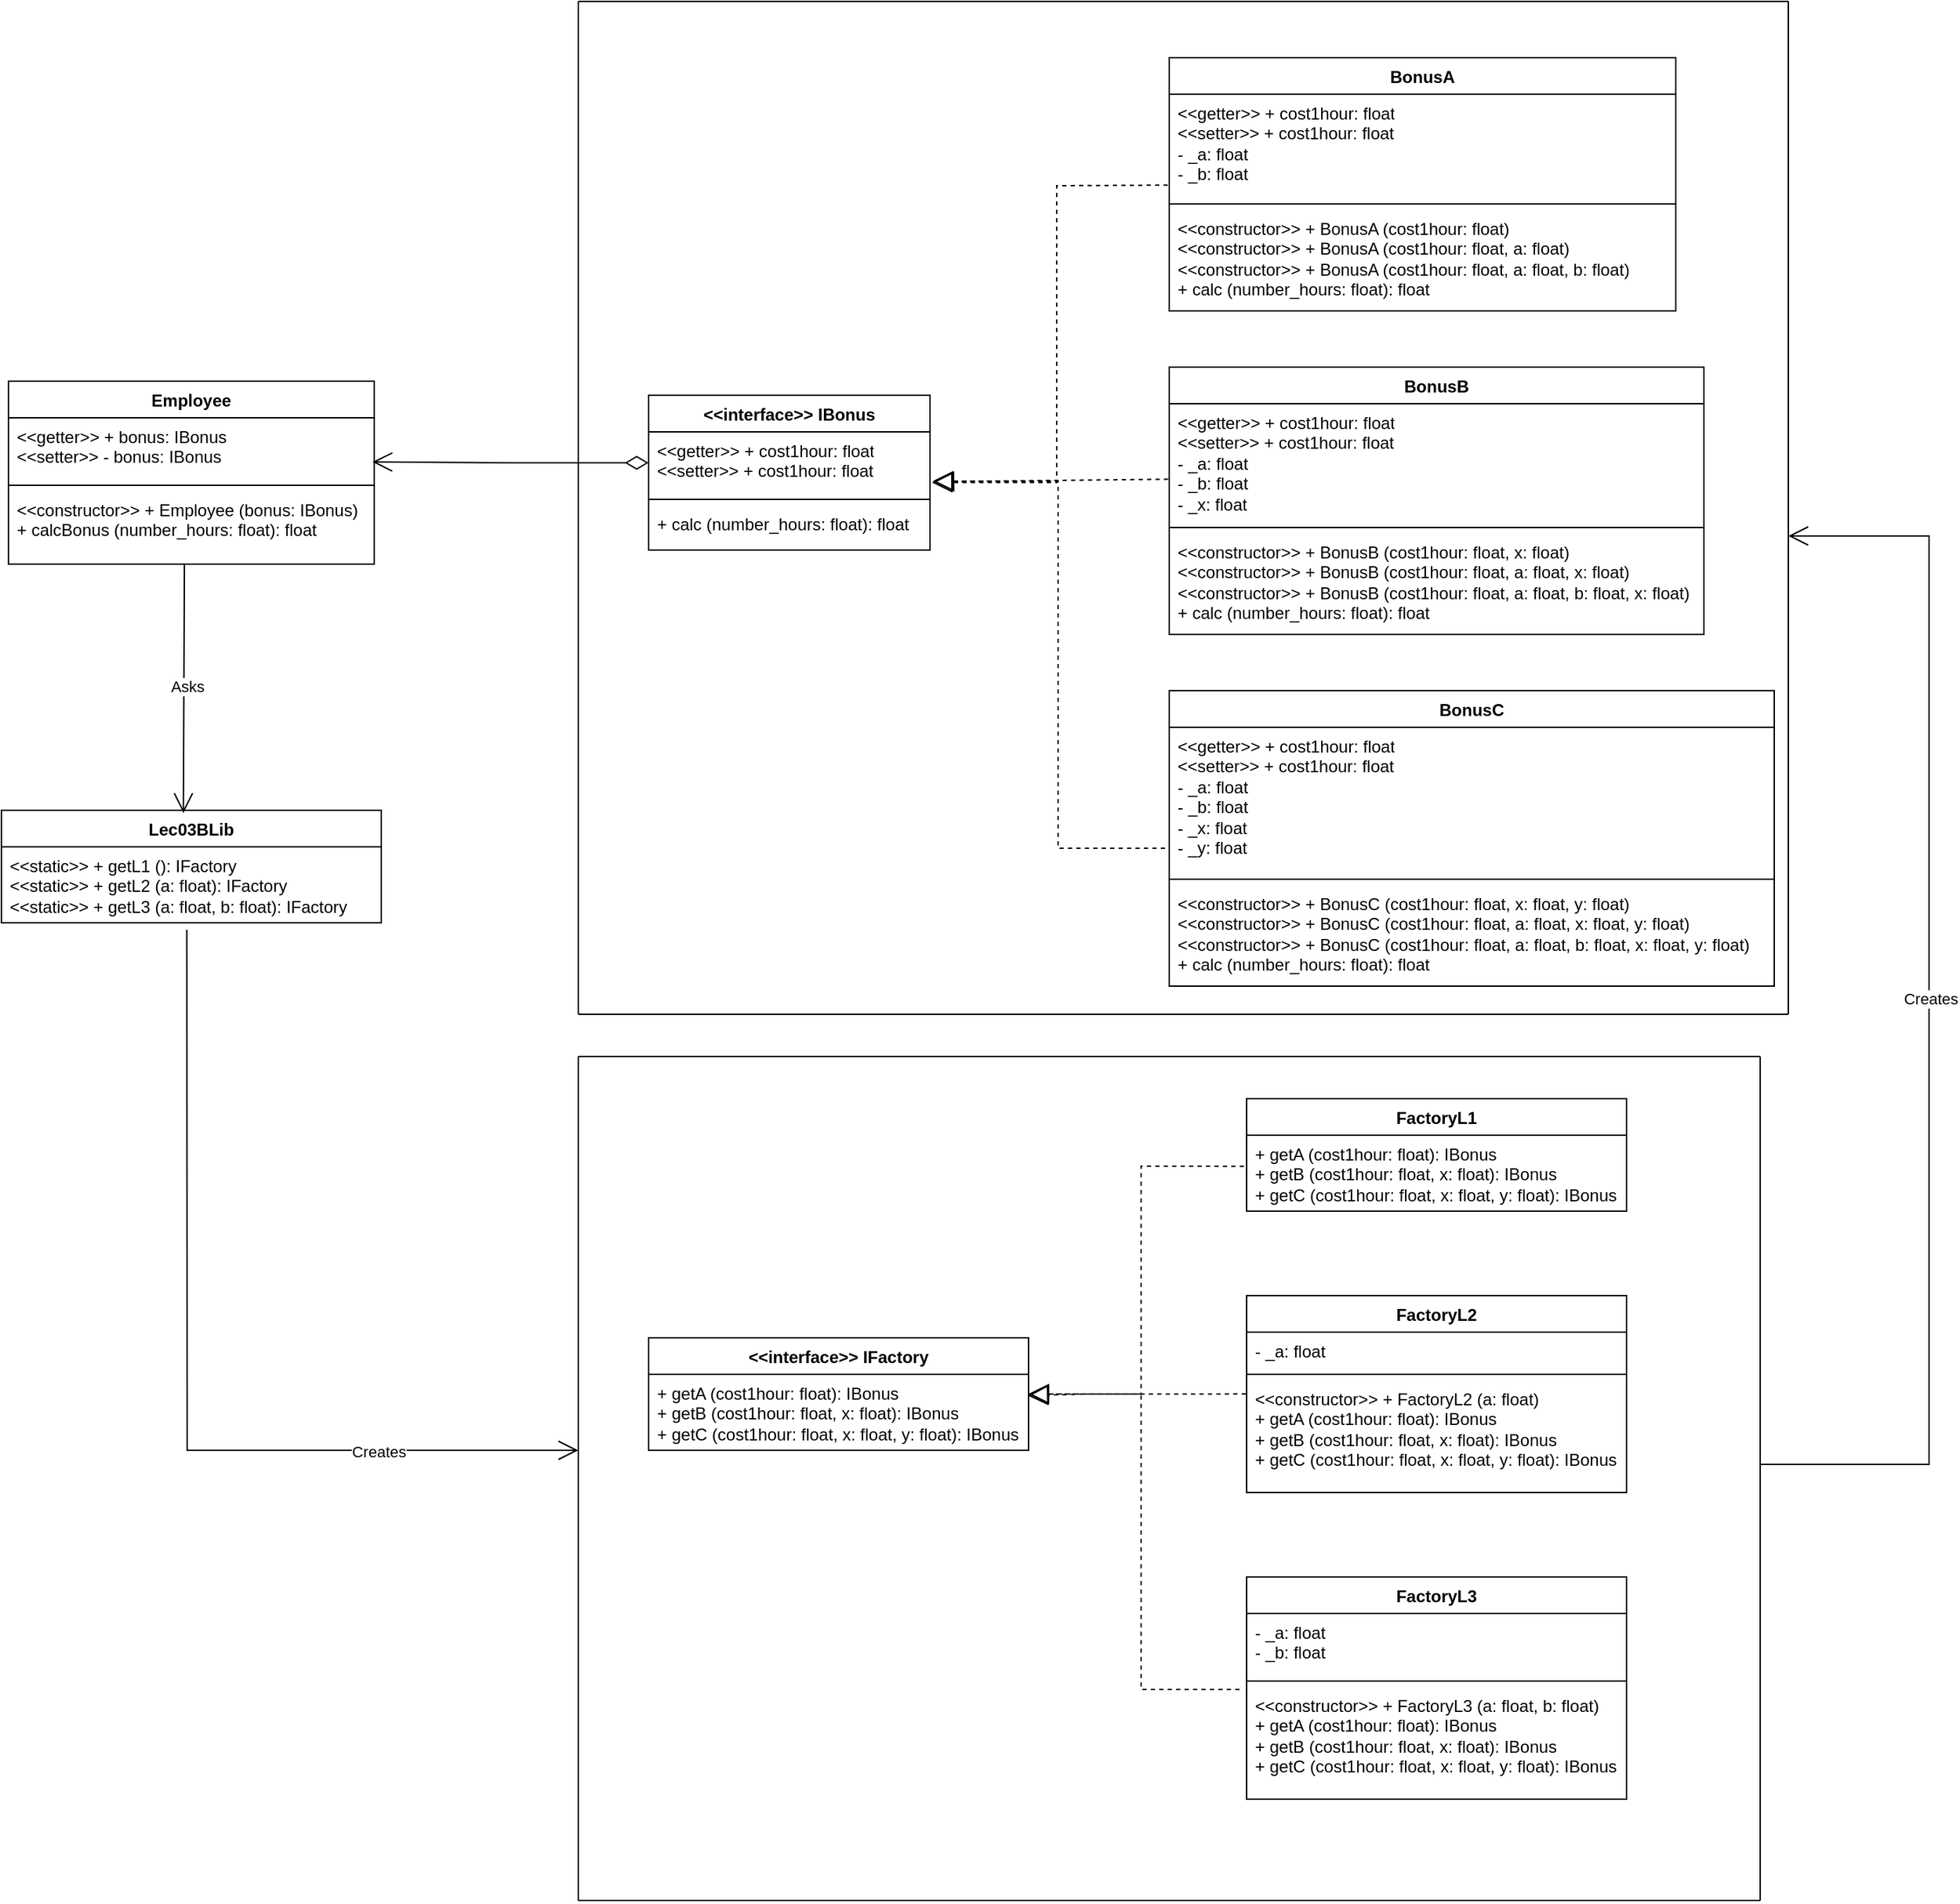 <mxfile version="24.7.17">
  <diagram name="Страница — 1" id="p5J5hyuts3rzbcEHx-x5">
    <mxGraphModel dx="2977" dy="878" grid="1" gridSize="10" guides="1" tooltips="1" connect="1" arrows="1" fold="1" page="1" pageScale="1" pageWidth="827" pageHeight="1169" math="0" shadow="0">
      <root>
        <mxCell id="0" />
        <mxCell id="1" parent="0" />
        <mxCell id="SpYZrqXkeBf5EiIH25qF-13" value="&amp;lt;&amp;lt;interface&amp;gt;&amp;gt; IBonus" style="swimlane;fontStyle=1;align=center;verticalAlign=top;childLayout=stackLayout;horizontal=1;startSize=26;horizontalStack=0;resizeParent=1;resizeParentMax=0;resizeLast=0;collapsible=1;marginBottom=0;whiteSpace=wrap;html=1;" vertex="1" parent="1">
          <mxGeometry x="10" y="290" width="200" height="110" as="geometry" />
        </mxCell>
        <mxCell id="SpYZrqXkeBf5EiIH25qF-14" value="&amp;lt;&amp;lt;getter&amp;gt;&amp;gt; + cost1hour: float&lt;div&gt;&lt;div&gt;&amp;lt;&amp;lt;setter&amp;gt;&amp;gt; + cost1hour: float&lt;/div&gt;&lt;/div&gt;" style="text;strokeColor=none;fillColor=none;align=left;verticalAlign=top;spacingLeft=4;spacingRight=4;overflow=hidden;rotatable=0;points=[[0,0.5],[1,0.5]];portConstraint=eastwest;whiteSpace=wrap;html=1;" vertex="1" parent="SpYZrqXkeBf5EiIH25qF-13">
          <mxGeometry y="26" width="200" height="44" as="geometry" />
        </mxCell>
        <mxCell id="SpYZrqXkeBf5EiIH25qF-15" value="" style="line;strokeWidth=1;fillColor=none;align=left;verticalAlign=middle;spacingTop=-1;spacingLeft=3;spacingRight=3;rotatable=0;labelPosition=right;points=[];portConstraint=eastwest;strokeColor=inherit;" vertex="1" parent="SpYZrqXkeBf5EiIH25qF-13">
          <mxGeometry y="70" width="200" height="8" as="geometry" />
        </mxCell>
        <mxCell id="SpYZrqXkeBf5EiIH25qF-16" value="+&amp;nbsp;calc (number_hours: float): float" style="text;strokeColor=none;fillColor=none;align=left;verticalAlign=top;spacingLeft=4;spacingRight=4;overflow=hidden;rotatable=0;points=[[0,0.5],[1,0.5]];portConstraint=eastwest;whiteSpace=wrap;html=1;" vertex="1" parent="SpYZrqXkeBf5EiIH25qF-13">
          <mxGeometry y="78" width="200" height="32" as="geometry" />
        </mxCell>
        <mxCell id="SpYZrqXkeBf5EiIH25qF-17" value="BonusA" style="swimlane;fontStyle=1;align=center;verticalAlign=top;childLayout=stackLayout;horizontal=1;startSize=26;horizontalStack=0;resizeParent=1;resizeParentMax=0;resizeLast=0;collapsible=1;marginBottom=0;whiteSpace=wrap;html=1;" vertex="1" parent="1">
          <mxGeometry x="380" y="50" width="360" height="180" as="geometry" />
        </mxCell>
        <mxCell id="SpYZrqXkeBf5EiIH25qF-18" value="&amp;lt;&amp;lt;getter&amp;gt;&amp;gt; + cost1hour: float&lt;div&gt;&amp;lt;&amp;lt;setter&amp;gt;&amp;gt; + cost1hour: float&lt;/div&gt;&lt;div&gt;- _a: float&lt;/div&gt;&lt;div&gt;- _b: float&lt;/div&gt;" style="text;strokeColor=none;fillColor=none;align=left;verticalAlign=top;spacingLeft=4;spacingRight=4;overflow=hidden;rotatable=0;points=[[0,0.5],[1,0.5]];portConstraint=eastwest;whiteSpace=wrap;html=1;" vertex="1" parent="SpYZrqXkeBf5EiIH25qF-17">
          <mxGeometry y="26" width="360" height="74" as="geometry" />
        </mxCell>
        <mxCell id="SpYZrqXkeBf5EiIH25qF-19" value="" style="line;strokeWidth=1;fillColor=none;align=left;verticalAlign=middle;spacingTop=-1;spacingLeft=3;spacingRight=3;rotatable=0;labelPosition=right;points=[];portConstraint=eastwest;strokeColor=inherit;" vertex="1" parent="SpYZrqXkeBf5EiIH25qF-17">
          <mxGeometry y="100" width="360" height="8" as="geometry" />
        </mxCell>
        <mxCell id="SpYZrqXkeBf5EiIH25qF-20" value="&amp;lt;&amp;lt;constructor&amp;gt;&amp;gt; + BonusA (cost1hour: float)&lt;div&gt;&amp;lt;&amp;lt;constructor&amp;gt;&amp;gt; + BonusA (cost1hour: float, a: float)&lt;/div&gt;&lt;div&gt;&amp;lt;&amp;lt;constructor&amp;gt;&amp;gt; + BonusA (cost1hour: float, a: float, b: float)&lt;/div&gt;&lt;div&gt;+ calc (number_hours: float): float&lt;/div&gt;" style="text;strokeColor=none;fillColor=none;align=left;verticalAlign=top;spacingLeft=4;spacingRight=4;overflow=hidden;rotatable=0;points=[[0,0.5],[1,0.5]];portConstraint=eastwest;whiteSpace=wrap;html=1;" vertex="1" parent="SpYZrqXkeBf5EiIH25qF-17">
          <mxGeometry y="108" width="360" height="72" as="geometry" />
        </mxCell>
        <mxCell id="SpYZrqXkeBf5EiIH25qF-21" value="BonusB" style="swimlane;fontStyle=1;align=center;verticalAlign=top;childLayout=stackLayout;horizontal=1;startSize=26;horizontalStack=0;resizeParent=1;resizeParentMax=0;resizeLast=0;collapsible=1;marginBottom=0;whiteSpace=wrap;html=1;" vertex="1" parent="1">
          <mxGeometry x="380" y="270" width="380" height="190" as="geometry" />
        </mxCell>
        <mxCell id="SpYZrqXkeBf5EiIH25qF-22" value="&amp;lt;&amp;lt;getter&amp;gt;&amp;gt; + cost1hour: float&lt;div&gt;&amp;lt;&amp;lt;setter&amp;gt;&amp;gt; + cost1hour: float&lt;/div&gt;&lt;div&gt;- _a: float&lt;/div&gt;&lt;div&gt;- _b: float&lt;/div&gt;&lt;div&gt;- _x: float&lt;/div&gt;" style="text;strokeColor=none;fillColor=none;align=left;verticalAlign=top;spacingLeft=4;spacingRight=4;overflow=hidden;rotatable=0;points=[[0,0.5],[1,0.5]];portConstraint=eastwest;whiteSpace=wrap;html=1;" vertex="1" parent="SpYZrqXkeBf5EiIH25qF-21">
          <mxGeometry y="26" width="380" height="84" as="geometry" />
        </mxCell>
        <mxCell id="SpYZrqXkeBf5EiIH25qF-23" value="" style="line;strokeWidth=1;fillColor=none;align=left;verticalAlign=middle;spacingTop=-1;spacingLeft=3;spacingRight=3;rotatable=0;labelPosition=right;points=[];portConstraint=eastwest;strokeColor=inherit;" vertex="1" parent="SpYZrqXkeBf5EiIH25qF-21">
          <mxGeometry y="110" width="380" height="8" as="geometry" />
        </mxCell>
        <mxCell id="SpYZrqXkeBf5EiIH25qF-24" value="&amp;lt;&amp;lt;constructor&amp;gt;&amp;gt; + BonusB (cost1hour: float, x: float)&lt;div&gt;&amp;lt;&amp;lt;constructor&amp;gt;&amp;gt; + BonusB (cost1hour: float, a: float, x: float)&lt;/div&gt;&lt;div&gt;&amp;lt;&amp;lt;constructor&amp;gt;&amp;gt; + BonusB (cost1hour: float, a: float, b: float, x: float)&lt;/div&gt;&lt;div&gt;+ calc (number_hours: float): float&lt;/div&gt;" style="text;strokeColor=none;fillColor=none;align=left;verticalAlign=top;spacingLeft=4;spacingRight=4;overflow=hidden;rotatable=0;points=[[0,0.5],[1,0.5]];portConstraint=eastwest;whiteSpace=wrap;html=1;" vertex="1" parent="SpYZrqXkeBf5EiIH25qF-21">
          <mxGeometry y="118" width="380" height="72" as="geometry" />
        </mxCell>
        <mxCell id="SpYZrqXkeBf5EiIH25qF-25" value="BonusC" style="swimlane;fontStyle=1;align=center;verticalAlign=top;childLayout=stackLayout;horizontal=1;startSize=26;horizontalStack=0;resizeParent=1;resizeParentMax=0;resizeLast=0;collapsible=1;marginBottom=0;whiteSpace=wrap;html=1;" vertex="1" parent="1">
          <mxGeometry x="380" y="500" width="430" height="210" as="geometry" />
        </mxCell>
        <mxCell id="SpYZrqXkeBf5EiIH25qF-89" value="" style="endArrow=none;html=1;rounded=0;" edge="1" parent="SpYZrqXkeBf5EiIH25qF-25">
          <mxGeometry width="50" height="50" relative="1" as="geometry">
            <mxPoint x="440" y="-490" as="sourcePoint" />
            <mxPoint x="440" y="230" as="targetPoint" />
          </mxGeometry>
        </mxCell>
        <mxCell id="SpYZrqXkeBf5EiIH25qF-26" value="&amp;lt;&amp;lt;getter&amp;gt;&amp;gt; + cost1hour: float&lt;div&gt;&amp;lt;&amp;lt;setter&amp;gt;&amp;gt; + cost1hour: float&lt;/div&gt;&lt;div&gt;- _a: float&lt;/div&gt;&lt;div&gt;- _b: float&lt;/div&gt;&lt;div&gt;- _x: float&lt;/div&gt;&lt;div&gt;- _y: float&lt;/div&gt;" style="text;strokeColor=none;fillColor=none;align=left;verticalAlign=top;spacingLeft=4;spacingRight=4;overflow=hidden;rotatable=0;points=[[0,0.5],[1,0.5]];portConstraint=eastwest;whiteSpace=wrap;html=1;" vertex="1" parent="SpYZrqXkeBf5EiIH25qF-25">
          <mxGeometry y="26" width="430" height="104" as="geometry" />
        </mxCell>
        <mxCell id="SpYZrqXkeBf5EiIH25qF-27" value="" style="line;strokeWidth=1;fillColor=none;align=left;verticalAlign=middle;spacingTop=-1;spacingLeft=3;spacingRight=3;rotatable=0;labelPosition=right;points=[];portConstraint=eastwest;strokeColor=inherit;" vertex="1" parent="SpYZrqXkeBf5EiIH25qF-25">
          <mxGeometry y="130" width="430" height="8" as="geometry" />
        </mxCell>
        <mxCell id="SpYZrqXkeBf5EiIH25qF-28" value="&amp;lt;&amp;lt;constructor&amp;gt;&amp;gt; + BonusC (cost1hour: float, x: float, y: float)&lt;div&gt;&amp;lt;&amp;lt;constructor&amp;gt;&amp;gt; + BonusC (cost1hour: float, a: float, x: float, y: float)&lt;/div&gt;&lt;div&gt;&amp;lt;&amp;lt;constructor&amp;gt;&amp;gt; + BonusC (cost1hour: float, a: float, b: float, x: float, y: float)&lt;/div&gt;&lt;div&gt;+ calc (number_hours: float): float&lt;/div&gt;" style="text;strokeColor=none;fillColor=none;align=left;verticalAlign=top;spacingLeft=4;spacingRight=4;overflow=hidden;rotatable=0;points=[[0,0.5],[1,0.5]];portConstraint=eastwest;whiteSpace=wrap;html=1;" vertex="1" parent="SpYZrqXkeBf5EiIH25qF-25">
          <mxGeometry y="138" width="430" height="72" as="geometry" />
        </mxCell>
        <mxCell id="SpYZrqXkeBf5EiIH25qF-37" value="&amp;lt;&amp;lt;interface&amp;gt;&amp;gt; IFactory" style="swimlane;fontStyle=1;align=center;verticalAlign=top;childLayout=stackLayout;horizontal=1;startSize=26;horizontalStack=0;resizeParent=1;resizeParentMax=0;resizeLast=0;collapsible=1;marginBottom=0;whiteSpace=wrap;html=1;" vertex="1" parent="1">
          <mxGeometry x="10" y="960" width="270" height="80" as="geometry" />
        </mxCell>
        <mxCell id="SpYZrqXkeBf5EiIH25qF-38" value="&lt;div&gt;&lt;div&gt;+ getA (cost1hour: float): IBonus&lt;br&gt;+ getB (cost1hour: float, x: float): IBonus&lt;br&gt;+ getC (cost1hour: float, x: float, y: float): IBonus&lt;br&gt;&lt;/div&gt;&lt;/div&gt;" style="text;strokeColor=none;fillColor=none;align=left;verticalAlign=top;spacingLeft=4;spacingRight=4;overflow=hidden;rotatable=0;points=[[0,0.5],[1,0.5]];portConstraint=eastwest;whiteSpace=wrap;html=1;" vertex="1" parent="SpYZrqXkeBf5EiIH25qF-37">
          <mxGeometry y="26" width="270" height="54" as="geometry" />
        </mxCell>
        <mxCell id="SpYZrqXkeBf5EiIH25qF-41" value="FactoryL1" style="swimlane;fontStyle=1;align=center;verticalAlign=top;childLayout=stackLayout;horizontal=1;startSize=26;horizontalStack=0;resizeParent=1;resizeParentMax=0;resizeLast=0;collapsible=1;marginBottom=0;whiteSpace=wrap;html=1;" vertex="1" parent="1">
          <mxGeometry x="435" y="790" width="270" height="80" as="geometry" />
        </mxCell>
        <mxCell id="SpYZrqXkeBf5EiIH25qF-42" value="&lt;div&gt;&lt;div&gt;+ getA (cost1hour: float): IBonus&lt;br&gt;+ getB (cost1hour: float, x: float): IBonus&lt;br&gt;+ getC (cost1hour: float, x: float, y: float): IBonus&lt;br&gt;&lt;/div&gt;&lt;/div&gt;" style="text;strokeColor=none;fillColor=none;align=left;verticalAlign=top;spacingLeft=4;spacingRight=4;overflow=hidden;rotatable=0;points=[[0,0.5],[1,0.5]];portConstraint=eastwest;whiteSpace=wrap;html=1;" vertex="1" parent="SpYZrqXkeBf5EiIH25qF-41">
          <mxGeometry y="26" width="270" height="54" as="geometry" />
        </mxCell>
        <mxCell id="SpYZrqXkeBf5EiIH25qF-47" value="FactoryL2" style="swimlane;fontStyle=1;align=center;verticalAlign=top;childLayout=stackLayout;horizontal=1;startSize=26;horizontalStack=0;resizeParent=1;resizeParentMax=0;resizeLast=0;collapsible=1;marginBottom=0;whiteSpace=wrap;html=1;" vertex="1" parent="1">
          <mxGeometry x="435" y="930" width="270" height="140" as="geometry" />
        </mxCell>
        <mxCell id="SpYZrqXkeBf5EiIH25qF-48" value="- _a: float" style="text;strokeColor=none;fillColor=none;align=left;verticalAlign=top;spacingLeft=4;spacingRight=4;overflow=hidden;rotatable=0;points=[[0,0.5],[1,0.5]];portConstraint=eastwest;whiteSpace=wrap;html=1;" vertex="1" parent="SpYZrqXkeBf5EiIH25qF-47">
          <mxGeometry y="26" width="270" height="26" as="geometry" />
        </mxCell>
        <mxCell id="SpYZrqXkeBf5EiIH25qF-49" value="" style="line;strokeWidth=1;fillColor=none;align=left;verticalAlign=middle;spacingTop=-1;spacingLeft=3;spacingRight=3;rotatable=0;labelPosition=right;points=[];portConstraint=eastwest;strokeColor=inherit;" vertex="1" parent="SpYZrqXkeBf5EiIH25qF-47">
          <mxGeometry y="52" width="270" height="8" as="geometry" />
        </mxCell>
        <mxCell id="SpYZrqXkeBf5EiIH25qF-50" value="&amp;lt;&amp;lt;constructor&amp;gt;&amp;gt; + FactoryL2 (a: float)&lt;div&gt;+ getA (cost1hour: float): IBonus&lt;br&gt;+ getB (cost1hour: float, x: float): IBonus&lt;br&gt;+ getC (cost1hour: float, x: float, y: float): IBonus&lt;br&gt;&lt;/div&gt;" style="text;strokeColor=none;fillColor=none;align=left;verticalAlign=top;spacingLeft=4;spacingRight=4;overflow=hidden;rotatable=0;points=[[0,0.5],[1,0.5]];portConstraint=eastwest;whiteSpace=wrap;html=1;" vertex="1" parent="SpYZrqXkeBf5EiIH25qF-47">
          <mxGeometry y="60" width="270" height="80" as="geometry" />
        </mxCell>
        <mxCell id="SpYZrqXkeBf5EiIH25qF-51" value="FactoryL3" style="swimlane;fontStyle=1;align=center;verticalAlign=top;childLayout=stackLayout;horizontal=1;startSize=26;horizontalStack=0;resizeParent=1;resizeParentMax=0;resizeLast=0;collapsible=1;marginBottom=0;whiteSpace=wrap;html=1;" vertex="1" parent="1">
          <mxGeometry x="435" y="1130" width="270" height="158" as="geometry" />
        </mxCell>
        <mxCell id="SpYZrqXkeBf5EiIH25qF-52" value="- _a: float&lt;div&gt;- _b: float&lt;/div&gt;" style="text;strokeColor=none;fillColor=none;align=left;verticalAlign=top;spacingLeft=4;spacingRight=4;overflow=hidden;rotatable=0;points=[[0,0.5],[1,0.5]];portConstraint=eastwest;whiteSpace=wrap;html=1;" vertex="1" parent="SpYZrqXkeBf5EiIH25qF-51">
          <mxGeometry y="26" width="270" height="44" as="geometry" />
        </mxCell>
        <mxCell id="SpYZrqXkeBf5EiIH25qF-53" value="" style="line;strokeWidth=1;fillColor=none;align=left;verticalAlign=middle;spacingTop=-1;spacingLeft=3;spacingRight=3;rotatable=0;labelPosition=right;points=[];portConstraint=eastwest;strokeColor=inherit;" vertex="1" parent="SpYZrqXkeBf5EiIH25qF-51">
          <mxGeometry y="70" width="270" height="8" as="geometry" />
        </mxCell>
        <mxCell id="SpYZrqXkeBf5EiIH25qF-54" value="&amp;lt;&amp;lt;constructor&amp;gt;&amp;gt; + FactoryL3 (a: float, b: float)&lt;div&gt;+ getA (cost1hour: float): IBonus&lt;br&gt;+ getB (cost1hour: float, x: float): IBonus&lt;br&gt;+ getC (cost1hour: float, x: float, y: float): IBonus&lt;br&gt;&lt;/div&gt;" style="text;strokeColor=none;fillColor=none;align=left;verticalAlign=top;spacingLeft=4;spacingRight=4;overflow=hidden;rotatable=0;points=[[0,0.5],[1,0.5]];portConstraint=eastwest;whiteSpace=wrap;html=1;" vertex="1" parent="SpYZrqXkeBf5EiIH25qF-51">
          <mxGeometry y="78" width="270" height="80" as="geometry" />
        </mxCell>
        <mxCell id="SpYZrqXkeBf5EiIH25qF-61" value="Lec03BLib" style="swimlane;fontStyle=1;align=center;verticalAlign=top;childLayout=stackLayout;horizontal=1;startSize=26;horizontalStack=0;resizeParent=1;resizeParentMax=0;resizeLast=0;collapsible=1;marginBottom=0;whiteSpace=wrap;html=1;" vertex="1" parent="1">
          <mxGeometry x="-450" y="585" width="270" height="80" as="geometry" />
        </mxCell>
        <mxCell id="SpYZrqXkeBf5EiIH25qF-62" value="&lt;div&gt;&lt;div&gt;&lt;span style=&quot;background-color: initial;&quot;&gt;&amp;lt;&amp;lt;static&amp;gt;&amp;gt;&lt;/span&gt;&lt;span style=&quot;background-color: initial;&quot;&gt;&amp;nbsp;&lt;/span&gt;+ getL1 (): IFactory&lt;br&gt;&amp;lt;&amp;lt;static&amp;gt;&amp;gt; + getL2 (a: float): IFactory&lt;br&gt;&amp;lt;&amp;lt;static&amp;gt;&amp;gt;&amp;nbsp;+ getL3 (a: float, b: float): IFactory&lt;br&gt;&lt;/div&gt;&lt;/div&gt;" style="text;strokeColor=none;fillColor=none;align=left;verticalAlign=top;spacingLeft=4;spacingRight=4;overflow=hidden;rotatable=0;points=[[0,0.5],[1,0.5]];portConstraint=eastwest;whiteSpace=wrap;html=1;" vertex="1" parent="SpYZrqXkeBf5EiIH25qF-61">
          <mxGeometry y="26" width="270" height="54" as="geometry" />
        </mxCell>
        <mxCell id="SpYZrqXkeBf5EiIH25qF-63" value="Employee" style="swimlane;fontStyle=1;align=center;verticalAlign=top;childLayout=stackLayout;horizontal=1;startSize=26;horizontalStack=0;resizeParent=1;resizeParentMax=0;resizeLast=0;collapsible=1;marginBottom=0;whiteSpace=wrap;html=1;" vertex="1" parent="1">
          <mxGeometry x="-445" y="280" width="260" height="130" as="geometry" />
        </mxCell>
        <mxCell id="SpYZrqXkeBf5EiIH25qF-64" value="&amp;lt;&amp;lt;getter&amp;gt;&amp;gt; + bonus: IBonus&lt;div&gt;&lt;div&gt;&amp;lt;&amp;lt;setter&amp;gt;&amp;gt; - bonus: IBonus&lt;/div&gt;&lt;/div&gt;" style="text;strokeColor=none;fillColor=none;align=left;verticalAlign=top;spacingLeft=4;spacingRight=4;overflow=hidden;rotatable=0;points=[[0,0.5],[1,0.5]];portConstraint=eastwest;whiteSpace=wrap;html=1;" vertex="1" parent="SpYZrqXkeBf5EiIH25qF-63">
          <mxGeometry y="26" width="260" height="44" as="geometry" />
        </mxCell>
        <mxCell id="SpYZrqXkeBf5EiIH25qF-65" value="" style="line;strokeWidth=1;fillColor=none;align=left;verticalAlign=middle;spacingTop=-1;spacingLeft=3;spacingRight=3;rotatable=0;labelPosition=right;points=[];portConstraint=eastwest;strokeColor=inherit;" vertex="1" parent="SpYZrqXkeBf5EiIH25qF-63">
          <mxGeometry y="70" width="260" height="8" as="geometry" />
        </mxCell>
        <mxCell id="SpYZrqXkeBf5EiIH25qF-66" value="&amp;lt;&amp;lt;constructor&amp;gt;&amp;gt; + Employee (bonus: IBonus)&lt;div&gt;+ calcBonus (number_hours: float): float&lt;/div&gt;" style="text;strokeColor=none;fillColor=none;align=left;verticalAlign=top;spacingLeft=4;spacingRight=4;overflow=hidden;rotatable=0;points=[[0,0.5],[1,0.5]];portConstraint=eastwest;whiteSpace=wrap;html=1;" vertex="1" parent="SpYZrqXkeBf5EiIH25qF-63">
          <mxGeometry y="78" width="260" height="52" as="geometry" />
        </mxCell>
        <mxCell id="SpYZrqXkeBf5EiIH25qF-67" value="" style="endArrow=block;dashed=1;endFill=0;endSize=12;html=1;rounded=0;exitX=-0.007;exitY=0.409;exitDx=0;exitDy=0;entryX=0.998;entryY=0.281;entryDx=0;entryDy=0;exitPerimeter=0;entryPerimeter=0;" edge="1" parent="1" source="SpYZrqXkeBf5EiIH25qF-42" target="SpYZrqXkeBf5EiIH25qF-38">
          <mxGeometry width="160" relative="1" as="geometry">
            <mxPoint x="240" y="910" as="sourcePoint" />
            <mxPoint x="400" y="910" as="targetPoint" />
            <Array as="points">
              <mxPoint x="360" y="838" />
              <mxPoint x="360" y="1000" />
              <mxPoint x="320" y="1000" />
            </Array>
          </mxGeometry>
        </mxCell>
        <mxCell id="SpYZrqXkeBf5EiIH25qF-68" value="" style="endArrow=block;dashed=1;endFill=0;endSize=12;html=1;rounded=0;exitX=-0.002;exitY=0.124;exitDx=0;exitDy=0;exitPerimeter=0;" edge="1" parent="1" source="SpYZrqXkeBf5EiIH25qF-50">
          <mxGeometry width="160" relative="1" as="geometry">
            <mxPoint x="443" y="848" as="sourcePoint" />
            <mxPoint x="280" y="1000" as="targetPoint" />
            <Array as="points">
              <mxPoint x="370" y="1000" />
            </Array>
          </mxGeometry>
        </mxCell>
        <mxCell id="SpYZrqXkeBf5EiIH25qF-69" value="" style="endArrow=block;dashed=1;endFill=0;endSize=12;html=1;rounded=0;exitX=-0.019;exitY=0.025;exitDx=0;exitDy=0;exitPerimeter=0;" edge="1" parent="1" source="SpYZrqXkeBf5EiIH25qF-54">
          <mxGeometry width="160" relative="1" as="geometry">
            <mxPoint x="444" y="1010" as="sourcePoint" />
            <mxPoint x="280" y="1000" as="targetPoint" />
            <Array as="points">
              <mxPoint x="360" y="1210" />
              <mxPoint x="360" y="1000" />
            </Array>
          </mxGeometry>
        </mxCell>
        <mxCell id="SpYZrqXkeBf5EiIH25qF-70" value="" style="endArrow=block;dashed=1;endFill=0;endSize=12;html=1;rounded=0;entryX=1.007;entryY=0.818;entryDx=0;entryDy=0;entryPerimeter=0;exitX=-0.003;exitY=0.873;exitDx=0;exitDy=0;exitPerimeter=0;" edge="1" parent="1" source="SpYZrqXkeBf5EiIH25qF-18" target="SpYZrqXkeBf5EiIH25qF-14">
          <mxGeometry width="160" relative="1" as="geometry">
            <mxPoint x="150" y="180" as="sourcePoint" />
            <mxPoint x="310" y="180" as="targetPoint" />
            <Array as="points">
              <mxPoint x="300" y="141" />
              <mxPoint x="300" y="352" />
            </Array>
          </mxGeometry>
        </mxCell>
        <mxCell id="SpYZrqXkeBf5EiIH25qF-71" value="" style="endArrow=block;dashed=1;endFill=0;endSize=12;html=1;rounded=0;entryX=1.007;entryY=0.818;entryDx=0;entryDy=0;entryPerimeter=0;exitX=-0.007;exitY=0.827;exitDx=0;exitDy=0;exitPerimeter=0;" edge="1" parent="1" source="SpYZrqXkeBf5EiIH25qF-26">
          <mxGeometry width="160" relative="1" as="geometry">
            <mxPoint x="330" y="480" as="sourcePoint" />
            <mxPoint x="212" y="351" as="targetPoint" />
            <Array as="points">
              <mxPoint x="301" y="612" />
              <mxPoint x="301" y="351" />
            </Array>
          </mxGeometry>
        </mxCell>
        <mxCell id="SpYZrqXkeBf5EiIH25qF-72" value="" style="endArrow=block;dashed=1;endFill=0;endSize=12;html=1;rounded=0;exitX=-0.002;exitY=0.639;exitDx=0;exitDy=0;exitPerimeter=0;entryX=1.013;entryY=0.805;entryDx=0;entryDy=0;entryPerimeter=0;" edge="1" parent="1" source="SpYZrqXkeBf5EiIH25qF-22" target="SpYZrqXkeBf5EiIH25qF-14">
          <mxGeometry width="160" relative="1" as="geometry">
            <mxPoint x="90" y="440" as="sourcePoint" />
            <mxPoint x="250" y="440" as="targetPoint" />
          </mxGeometry>
        </mxCell>
        <mxCell id="SpYZrqXkeBf5EiIH25qF-75" value="" style="endArrow=open;html=1;endSize=12;startArrow=diamondThin;startSize=14;startFill=0;edgeStyle=orthogonalEdgeStyle;align=left;verticalAlign=bottom;rounded=0;exitX=0;exitY=0.5;exitDx=0;exitDy=0;entryX=0.995;entryY=0.713;entryDx=0;entryDy=0;entryPerimeter=0;" edge="1" parent="1" source="SpYZrqXkeBf5EiIH25qF-14" target="SpYZrqXkeBf5EiIH25qF-64">
          <mxGeometry x="-1" y="3" relative="1" as="geometry">
            <mxPoint x="-220" y="480" as="sourcePoint" />
            <mxPoint x="-60" y="480" as="targetPoint" />
          </mxGeometry>
        </mxCell>
        <mxCell id="SpYZrqXkeBf5EiIH25qF-76" value="" style="endArrow=open;endFill=1;endSize=12;html=1;rounded=0;exitX=0.481;exitY=1.007;exitDx=0;exitDy=0;exitPerimeter=0;entryX=0.479;entryY=0.025;entryDx=0;entryDy=0;entryPerimeter=0;" edge="1" parent="1" source="SpYZrqXkeBf5EiIH25qF-66" target="SpYZrqXkeBf5EiIH25qF-61">
          <mxGeometry width="160" relative="1" as="geometry">
            <mxPoint x="-330" y="490" as="sourcePoint" />
            <mxPoint x="-170" y="490" as="targetPoint" />
          </mxGeometry>
        </mxCell>
        <mxCell id="SpYZrqXkeBf5EiIH25qF-77" value="Asks" style="edgeLabel;html=1;align=center;verticalAlign=middle;resizable=0;points=[];" vertex="1" connectable="0" parent="SpYZrqXkeBf5EiIH25qF-76">
          <mxGeometry x="-0.023" y="2" relative="1" as="geometry">
            <mxPoint as="offset" />
          </mxGeometry>
        </mxCell>
        <mxCell id="SpYZrqXkeBf5EiIH25qF-79" value="" style="endArrow=none;html=1;rounded=0;" edge="1" parent="1">
          <mxGeometry width="50" height="50" relative="1" as="geometry">
            <mxPoint x="-40" y="760" as="sourcePoint" />
            <mxPoint x="800" y="760" as="targetPoint" />
          </mxGeometry>
        </mxCell>
        <mxCell id="SpYZrqXkeBf5EiIH25qF-80" value="" style="endArrow=none;html=1;rounded=0;" edge="1" parent="1">
          <mxGeometry width="50" height="50" relative="1" as="geometry">
            <mxPoint x="-40" y="1360" as="sourcePoint" />
            <mxPoint x="800" y="1360" as="targetPoint" />
          </mxGeometry>
        </mxCell>
        <mxCell id="SpYZrqXkeBf5EiIH25qF-81" value="" style="endArrow=none;html=1;rounded=0;" edge="1" parent="1">
          <mxGeometry width="50" height="50" relative="1" as="geometry">
            <mxPoint x="-40" y="760" as="sourcePoint" />
            <mxPoint x="-40" y="1360" as="targetPoint" />
          </mxGeometry>
        </mxCell>
        <mxCell id="SpYZrqXkeBf5EiIH25qF-82" value="" style="endArrow=none;html=1;rounded=0;" edge="1" parent="1">
          <mxGeometry width="50" height="50" relative="1" as="geometry">
            <mxPoint x="800" y="760" as="sourcePoint" />
            <mxPoint x="800" y="1360" as="targetPoint" />
          </mxGeometry>
        </mxCell>
        <mxCell id="SpYZrqXkeBf5EiIH25qF-83" value="" style="endArrow=open;endFill=1;endSize=12;html=1;rounded=0;exitX=0.488;exitY=1.093;exitDx=0;exitDy=0;exitPerimeter=0;" edge="1" parent="1" source="SpYZrqXkeBf5EiIH25qF-62">
          <mxGeometry width="160" relative="1" as="geometry">
            <mxPoint x="-350" y="850" as="sourcePoint" />
            <mxPoint x="-40" y="1040" as="targetPoint" />
            <Array as="points">
              <mxPoint x="-318" y="1040" />
            </Array>
          </mxGeometry>
        </mxCell>
        <mxCell id="SpYZrqXkeBf5EiIH25qF-84" value="Creates" style="edgeLabel;html=1;align=center;verticalAlign=middle;resizable=0;points=[];" vertex="1" connectable="0" parent="SpYZrqXkeBf5EiIH25qF-83">
          <mxGeometry x="0.56" y="-1" relative="1" as="geometry">
            <mxPoint as="offset" />
          </mxGeometry>
        </mxCell>
        <mxCell id="SpYZrqXkeBf5EiIH25qF-85" value="" style="endArrow=none;html=1;rounded=0;" edge="1" parent="1">
          <mxGeometry width="50" height="50" relative="1" as="geometry">
            <mxPoint x="-40" y="10" as="sourcePoint" />
            <mxPoint x="-40" y="730" as="targetPoint" />
          </mxGeometry>
        </mxCell>
        <mxCell id="SpYZrqXkeBf5EiIH25qF-86" value="" style="endArrow=none;html=1;rounded=0;" edge="1" parent="1">
          <mxGeometry width="50" height="50" relative="1" as="geometry">
            <mxPoint x="-40" y="730" as="sourcePoint" />
            <mxPoint x="820" y="730" as="targetPoint" />
          </mxGeometry>
        </mxCell>
        <mxCell id="SpYZrqXkeBf5EiIH25qF-90" value="" style="endArrow=none;html=1;rounded=0;" edge="1" parent="1">
          <mxGeometry width="50" height="50" relative="1" as="geometry">
            <mxPoint x="-40" y="10" as="sourcePoint" />
            <mxPoint x="820" y="10" as="targetPoint" />
          </mxGeometry>
        </mxCell>
        <mxCell id="SpYZrqXkeBf5EiIH25qF-91" value="" style="endArrow=open;endFill=1;endSize=12;html=1;rounded=0;" edge="1" parent="1">
          <mxGeometry width="160" relative="1" as="geometry">
            <mxPoint x="800" y="1050" as="sourcePoint" />
            <mxPoint x="820" y="390" as="targetPoint" />
            <Array as="points">
              <mxPoint x="920" y="1050" />
              <mxPoint x="920" y="390" />
            </Array>
          </mxGeometry>
        </mxCell>
        <mxCell id="SpYZrqXkeBf5EiIH25qF-94" value="Creates" style="edgeLabel;html=1;align=center;verticalAlign=middle;resizable=0;points=[];" vertex="1" connectable="0" parent="SpYZrqXkeBf5EiIH25qF-91">
          <mxGeometry x="0.024" y="-1" relative="1" as="geometry">
            <mxPoint y="-1" as="offset" />
          </mxGeometry>
        </mxCell>
      </root>
    </mxGraphModel>
  </diagram>
</mxfile>

